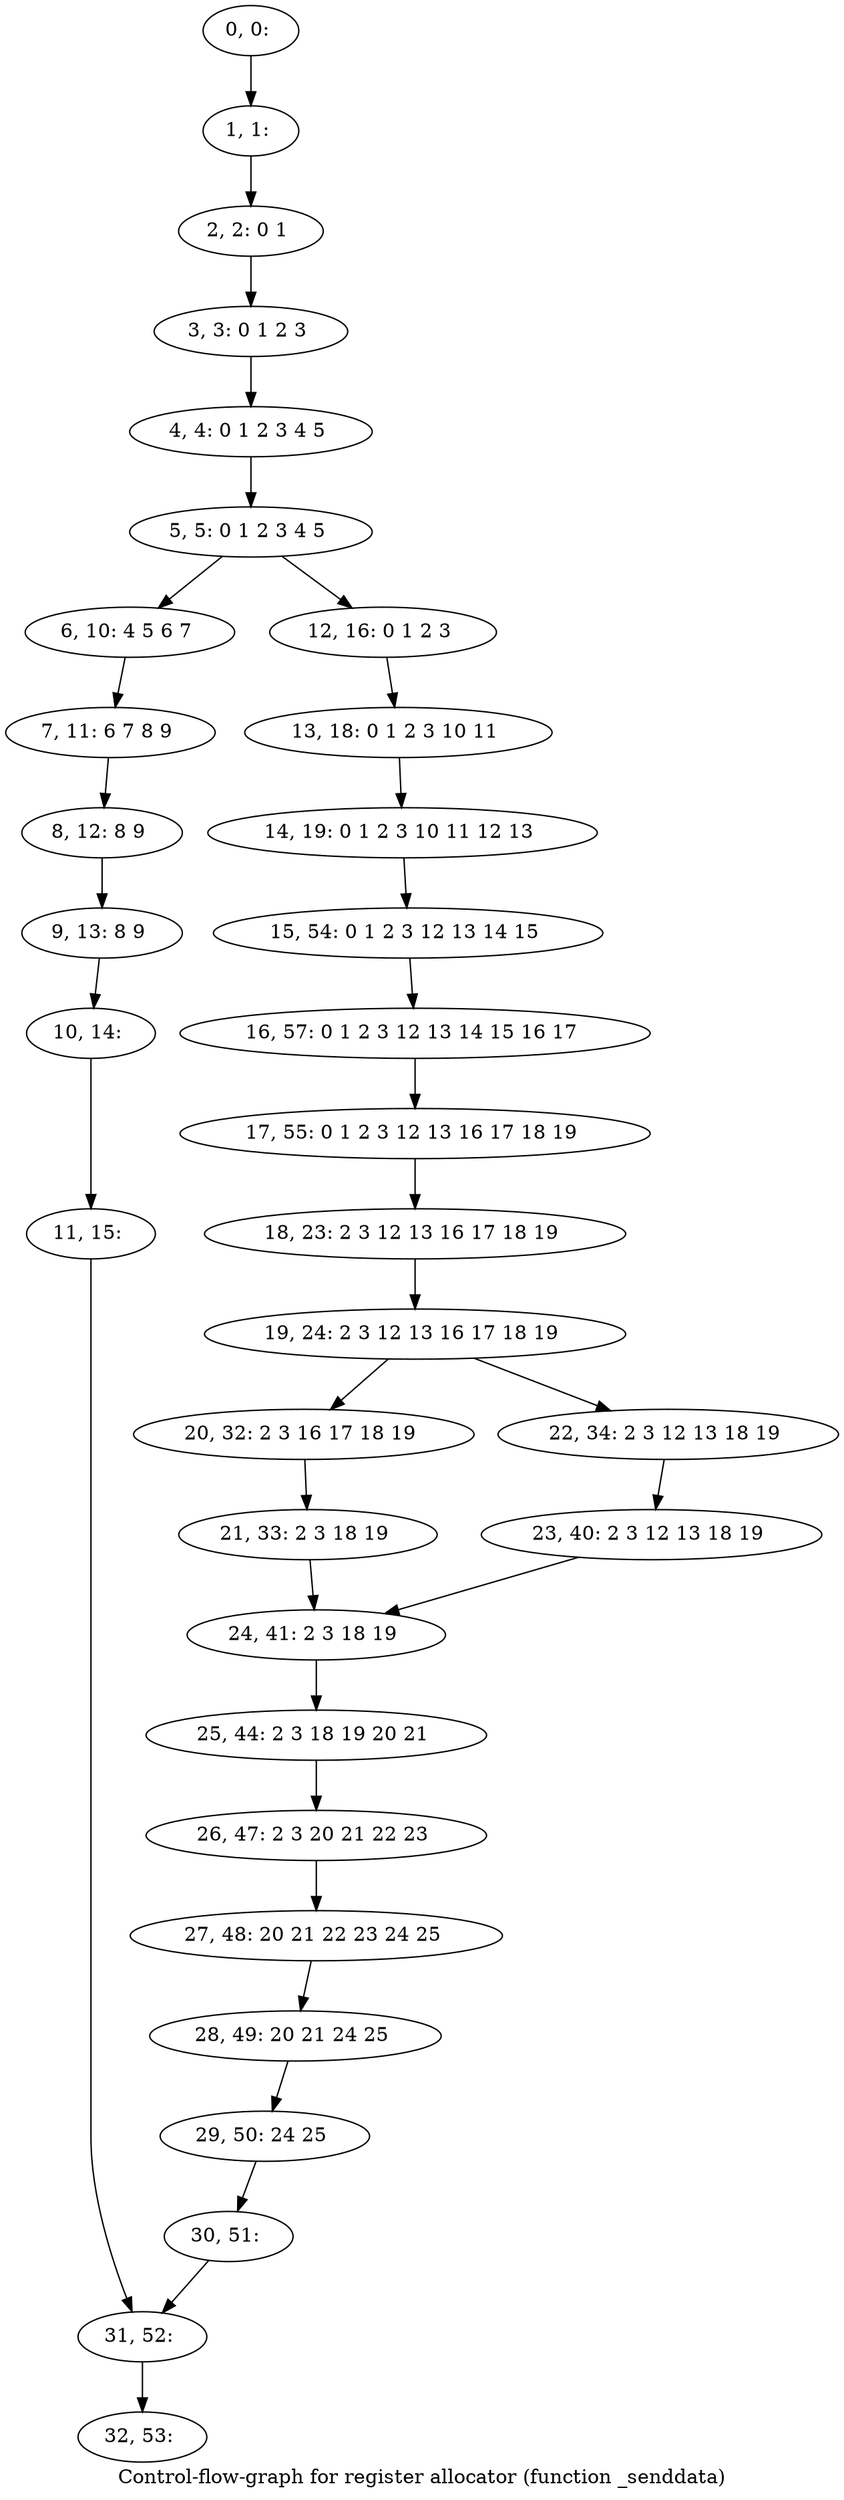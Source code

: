 digraph G {
graph [label="Control-flow-graph for register allocator (function _senddata)"]
0[label="0, 0: "];
1[label="1, 1: "];
2[label="2, 2: 0 1 "];
3[label="3, 3: 0 1 2 3 "];
4[label="4, 4: 0 1 2 3 4 5 "];
5[label="5, 5: 0 1 2 3 4 5 "];
6[label="6, 10: 4 5 6 7 "];
7[label="7, 11: 6 7 8 9 "];
8[label="8, 12: 8 9 "];
9[label="9, 13: 8 9 "];
10[label="10, 14: "];
11[label="11, 15: "];
12[label="12, 16: 0 1 2 3 "];
13[label="13, 18: 0 1 2 3 10 11 "];
14[label="14, 19: 0 1 2 3 10 11 12 13 "];
15[label="15, 54: 0 1 2 3 12 13 14 15 "];
16[label="16, 57: 0 1 2 3 12 13 14 15 16 17 "];
17[label="17, 55: 0 1 2 3 12 13 16 17 18 19 "];
18[label="18, 23: 2 3 12 13 16 17 18 19 "];
19[label="19, 24: 2 3 12 13 16 17 18 19 "];
20[label="20, 32: 2 3 16 17 18 19 "];
21[label="21, 33: 2 3 18 19 "];
22[label="22, 34: 2 3 12 13 18 19 "];
23[label="23, 40: 2 3 12 13 18 19 "];
24[label="24, 41: 2 3 18 19 "];
25[label="25, 44: 2 3 18 19 20 21 "];
26[label="26, 47: 2 3 20 21 22 23 "];
27[label="27, 48: 20 21 22 23 24 25 "];
28[label="28, 49: 20 21 24 25 "];
29[label="29, 50: 24 25 "];
30[label="30, 51: "];
31[label="31, 52: "];
32[label="32, 53: "];
0->1 ;
1->2 ;
2->3 ;
3->4 ;
4->5 ;
5->6 ;
5->12 ;
6->7 ;
7->8 ;
8->9 ;
9->10 ;
10->11 ;
11->31 ;
12->13 ;
13->14 ;
14->15 ;
15->16 ;
16->17 ;
17->18 ;
18->19 ;
19->20 ;
19->22 ;
20->21 ;
21->24 ;
22->23 ;
23->24 ;
24->25 ;
25->26 ;
26->27 ;
27->28 ;
28->29 ;
29->30 ;
30->31 ;
31->32 ;
}

